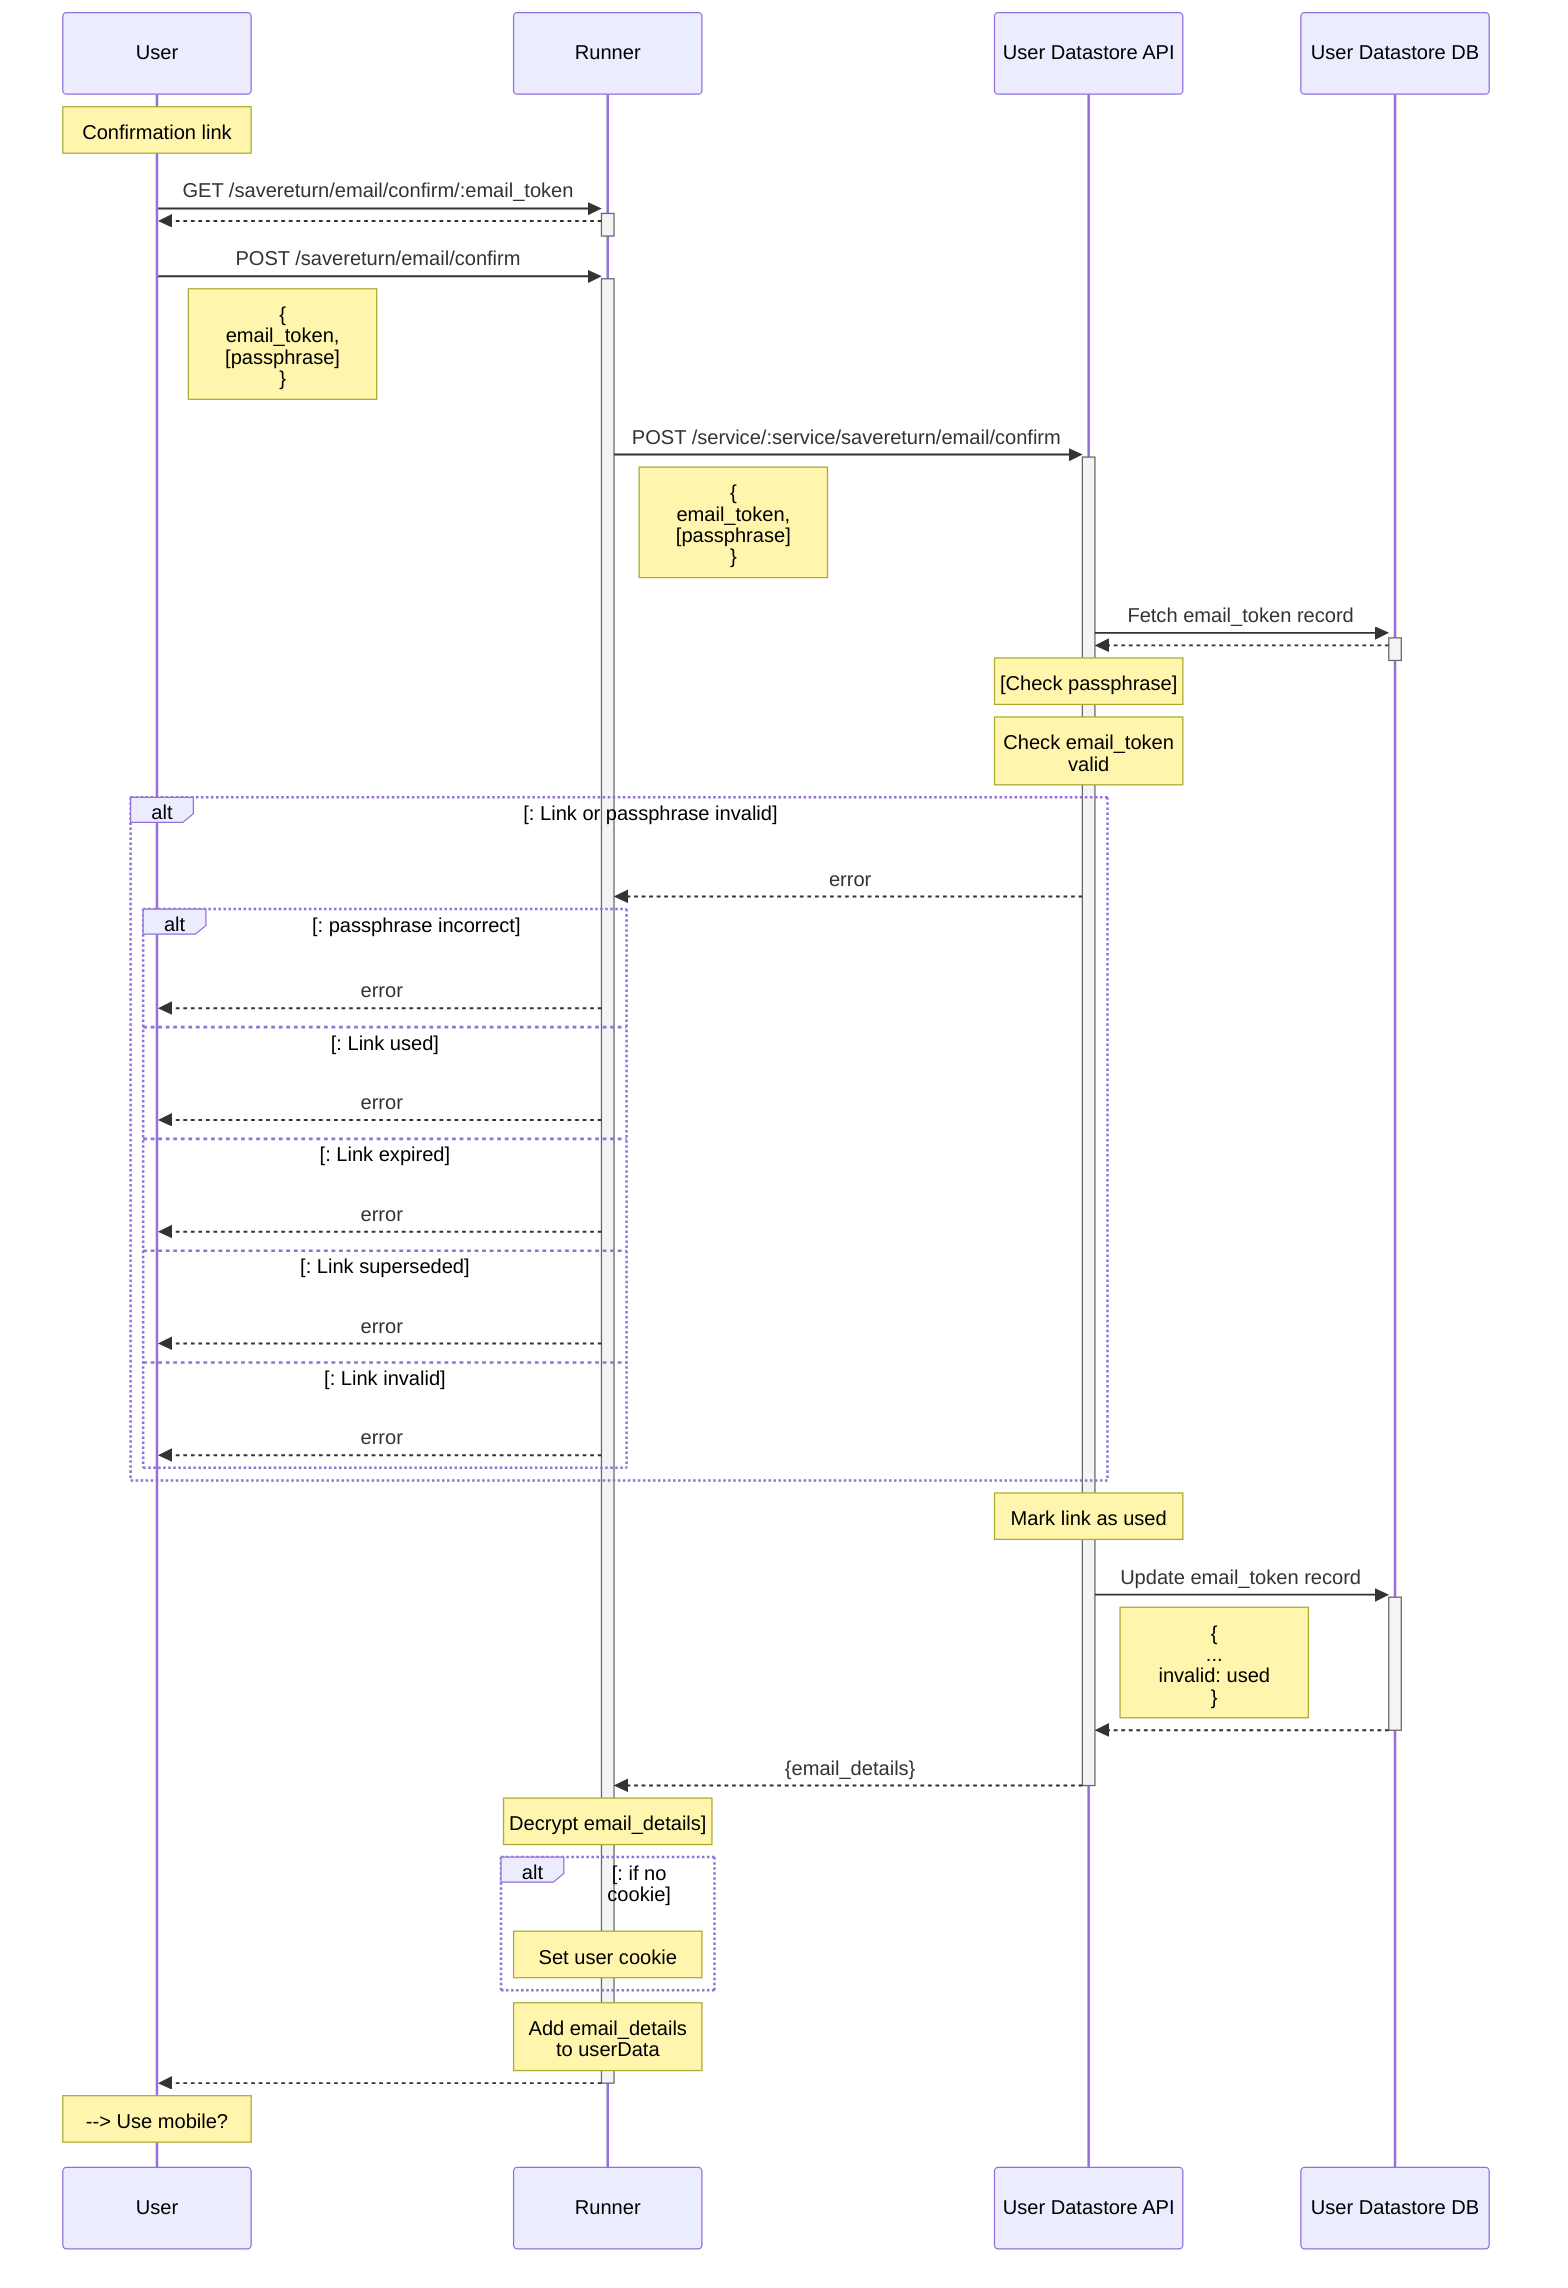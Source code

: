 sequenceDiagram

participant U as User

participant R as Runner

participant DS as User Datastore API

participant DB as User Datastore DB

Note over U: Confirmation link

U->>+R: GET /savereturn/email/confirm/:email_token

R-->>-U: 

U->>+R: POST /savereturn/email/confirm

Note right of U: {<br>email_token,<br>[passphrase]<br>}

R->>+DS: POST /service/:service/savereturn/email/confirm

Note right of R: {<br>email_token,<br>[passphrase]<br>}

DS->>+DB: Fetch email_token record 

DB-->>-DS: 

Note over DS: [Check passphrase]

Note over DS: Check email_token <br>valid

alt: Link or passphrase invalid

  DS-->>R:   error

  alt: passphrase incorrect

    R-->>U:   error

  else: Link used

    R-->>U:   error

  else: Link expired

    R-->>U:   error

  else: Link superseded

    R-->>U:   error

  else: Link invalid

    R-->>U:   error

  end

end

Note over DS: Mark link as used

DS->>+DB: Update email_token record 

Note right of DS: {<br>...<br>invalid: used<br>}

DB-->>-DS: 

DS-->>-R:  {email_details}

Note over R: Decrypt email_details]

alt: if no cookie

  Note over R: Set user cookie

end

Note over R: Add email_details<br>to userData

R-->>-U: 

Note over U: --> Use mobile?